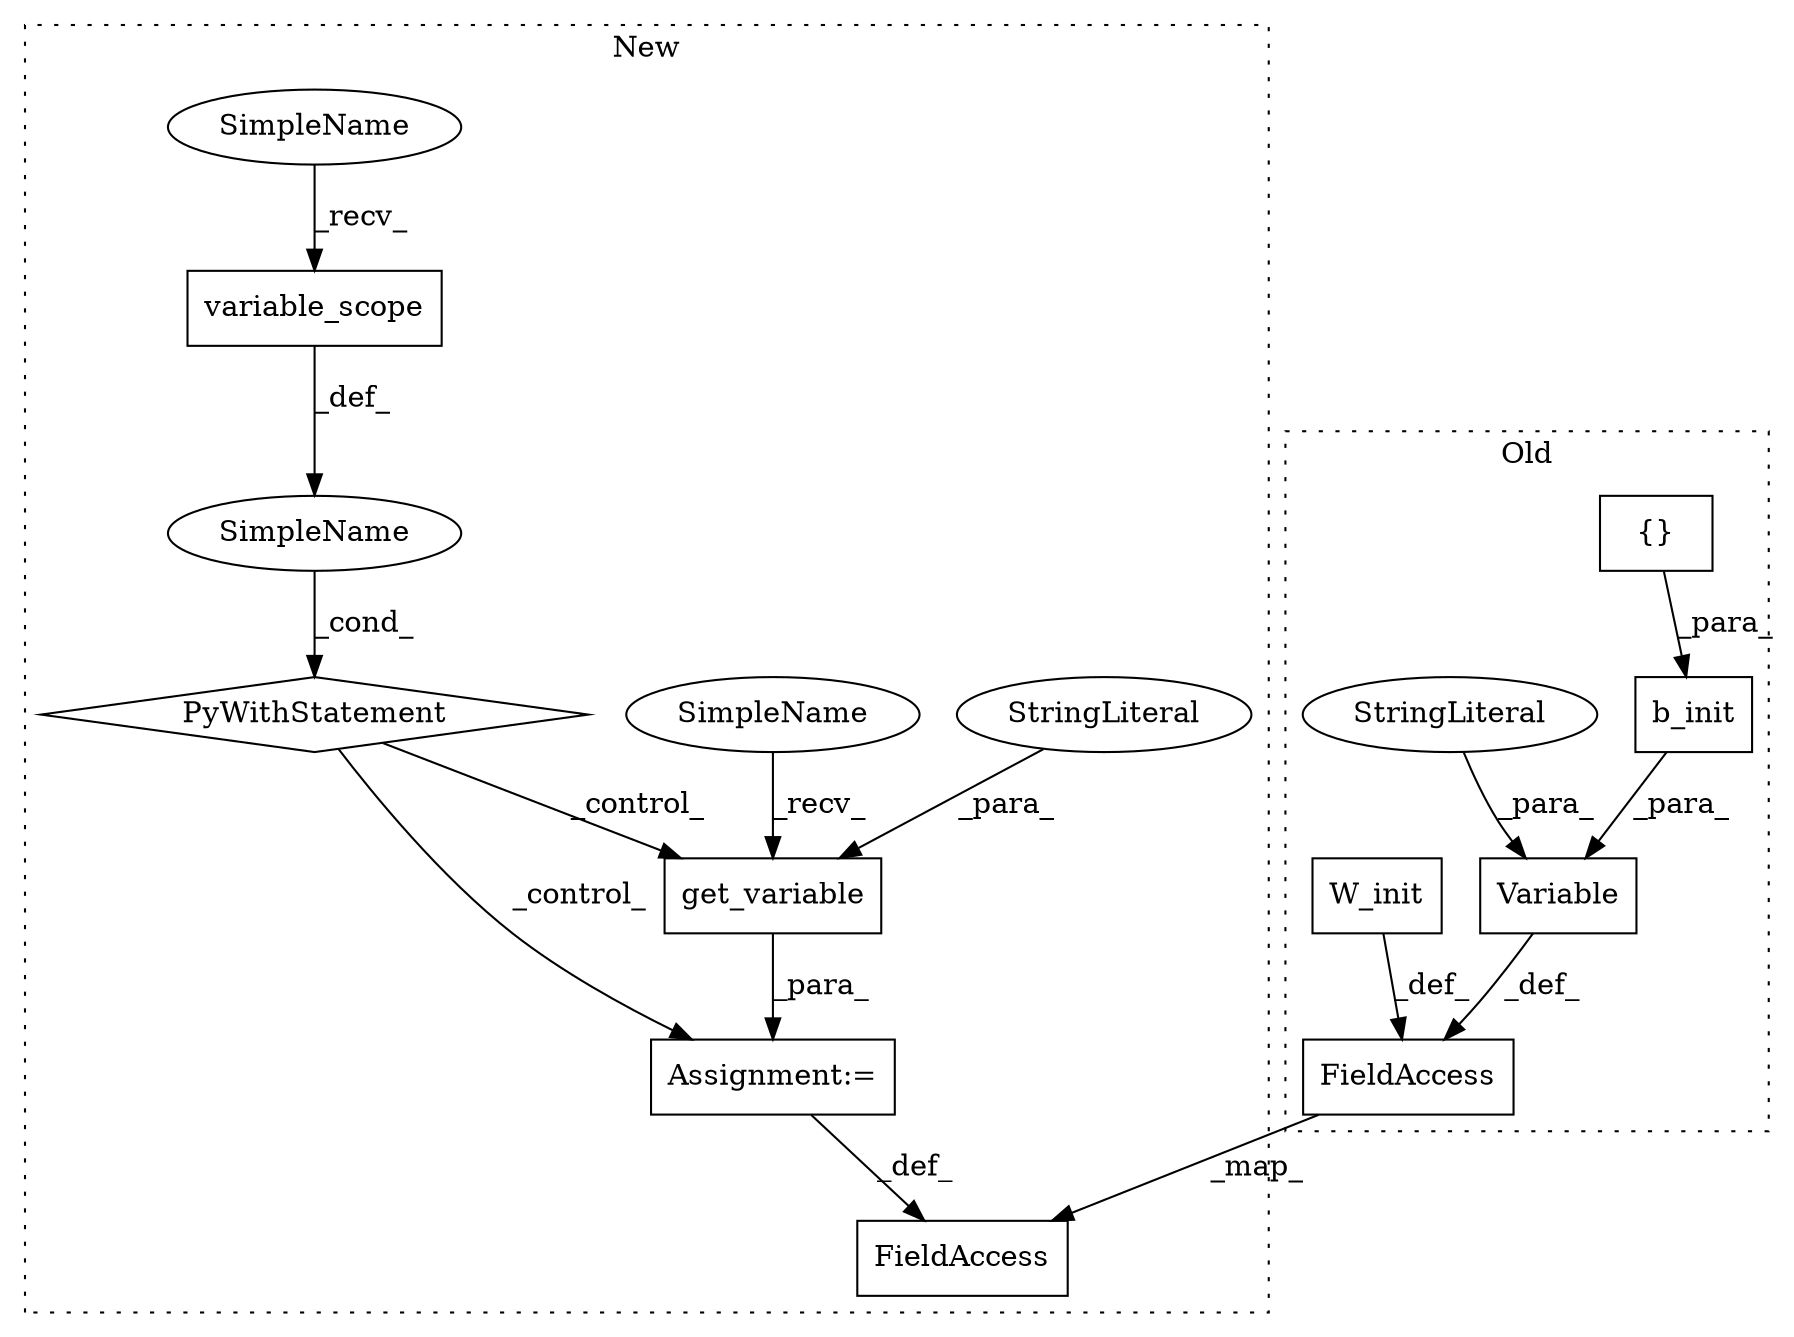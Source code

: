 digraph G {
subgraph cluster0 {
1 [label="b_init" a="32" s="12484,12521" l="7,1" shape="box"];
4 [label="{}" a="4" s="12500,12508" l="1,1" shape="box"];
5 [label="Variable" a="32" s="12475,12526" l="9,1" shape="box"];
7 [label="StringLiteral" a="45" s="12523" l="3" shape="ellipse"];
10 [label="FieldAccess" a="22" s="12533" l="12" shape="box"];
12 [label="W_init" a="32" s="12401,12450" l="12,1" shape="box"];
label = "Old";
style="dotted";
}
subgraph cluster1 {
2 [label="PyWithStatement" a="104" s="13413,13454" l="10,2" shape="diamond"];
3 [label="get_variable" a="32" s="13581,13624" l="13,1" shape="box"];
6 [label="SimpleName" a="42" s="" l="" shape="ellipse"];
8 [label="StringLiteral" a="45" s="13594" l="3" shape="ellipse"];
9 [label="variable_scope" a="32" s="13434,13453" l="15,1" shape="box"];
11 [label="FieldAccess" a="22" s="13637" l="12" shape="box"];
13 [label="Assignment:=" a="7" s="13569" l="1" shape="box"];
14 [label="SimpleName" a="42" s="13570" l="10" shape="ellipse"];
15 [label="SimpleName" a="42" s="13423" l="10" shape="ellipse"];
label = "New";
style="dotted";
}
1 -> 5 [label="_para_"];
2 -> 3 [label="_control_"];
2 -> 13 [label="_control_"];
3 -> 13 [label="_para_"];
4 -> 1 [label="_para_"];
5 -> 10 [label="_def_"];
6 -> 2 [label="_cond_"];
7 -> 5 [label="_para_"];
8 -> 3 [label="_para_"];
9 -> 6 [label="_def_"];
10 -> 11 [label="_map_"];
12 -> 10 [label="_def_"];
13 -> 11 [label="_def_"];
14 -> 3 [label="_recv_"];
15 -> 9 [label="_recv_"];
}